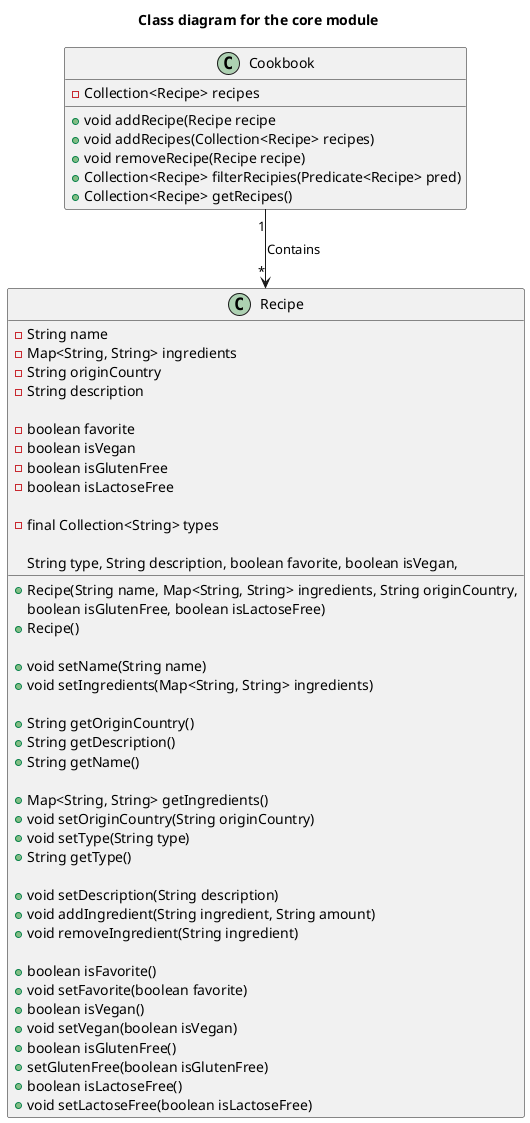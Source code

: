 @startuml classDiagramCore

title Class diagram for the core module

class Cookbook{
  -Collection<Recipe> recipes

  +void addRecipe(Recipe recipe
  +void addRecipes(Collection<Recipe> recipes)
  +void removeRecipe(Recipe recipe)
  +Collection<Recipe> filterRecipies(Predicate<Recipe> pred)
  +Collection<Recipe> getRecipes()

}

class Recipe{
  -String name
  -Map<String, String> ingredients
  -String originCountry
  -String description

  -boolean favorite
  -boolean isVegan
  -boolean isGlutenFree
  -boolean isLactoseFree

  -final Collection<String> types

  +Recipe(String name, Map<String, String> ingredients, String originCountry, 
      String type, String description, boolean favorite, boolean isVegan, 
      boolean isGlutenFree, boolean isLactoseFree)
  +Recipe()

  +void setName(String name)
  +void setIngredients(Map<String, String> ingredients)

  +String getOriginCountry()
  +String getDescription()
  +String getName()

  +Map<String, String> getIngredients()
  +void setOriginCountry(String originCountry)
  +void setType(String type)
  +String getType()

  +void setDescription(String description)
  +void addIngredient(String ingredient, String amount)
  +void removeIngredient(String ingredient)

  +boolean isFavorite()
  +void setFavorite(boolean favorite)
  +boolean isVegan()
  +void setVegan(boolean isVegan)
  +boolean isGlutenFree()
  +setGlutenFree(boolean isGlutenFree)
  +boolean isLactoseFree()
  +void setLactoseFree(boolean isLactoseFree)

}

Cookbook "1" --> "*" Recipe : "Contains"
@enduml